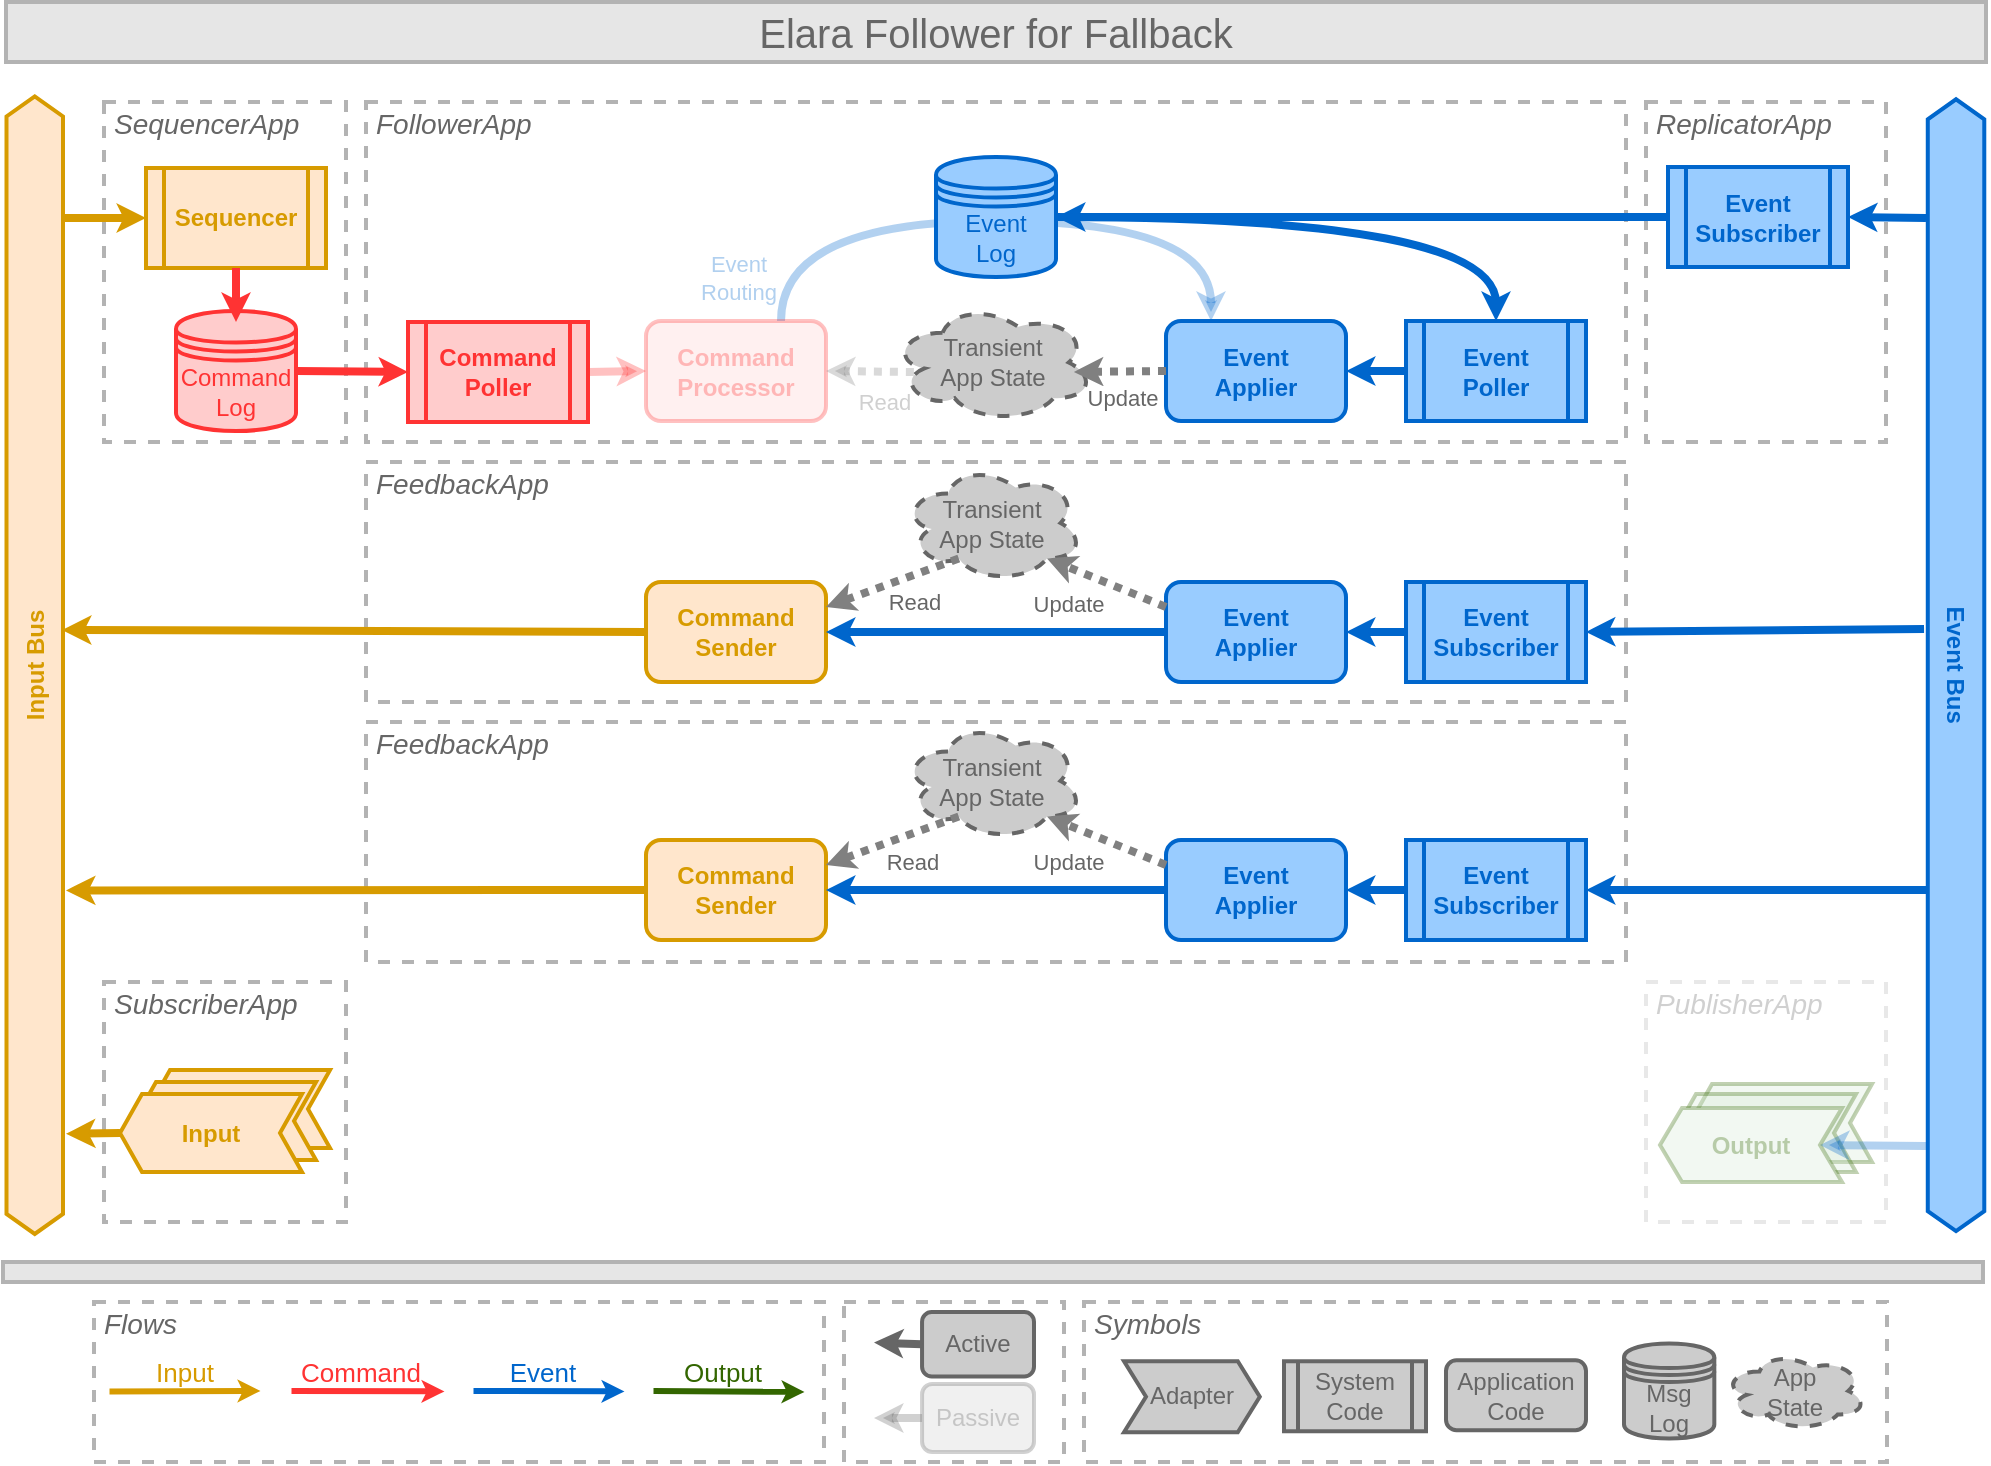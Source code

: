<mxfile version="16.5.1" type="device"><diagram name="Page-1" id="c7558073-3199-34d8-9f00-42111426c3f3"><mxGraphModel dx="1106" dy="852" grid="1" gridSize="10" guides="1" tooltips="1" connect="1" arrows="1" fold="1" page="1" pageScale="1" pageWidth="1030" pageHeight="750" background="#ffffff" math="0" shadow="0"><root><mxCell id="0"/><mxCell id="1" parent="0"/><mxCell id="VehOEgpmn8euIzJuwDBV-7" value="&lt;h1 style=&quot;font-size: 14px&quot;&gt;&lt;br&gt;&lt;/h1&gt;" style="text;html=1;spacing=5;spacingTop=-16;whiteSpace=wrap;overflow=hidden;rounded=0;dashed=1;fontSize=14;fontColor=#666666;align=left;fontStyle=2;strokeWidth=2;strokeColor=#B3B3B3;" parent="1" vertex="1"><mxGeometry x="440" y="660" width="110" height="80" as="geometry"/></mxCell><mxCell id="gCqH751xbMnLO0YqiMB3-19" value="&lt;h1 style=&quot;font-size: 14px&quot;&gt;&lt;span style=&quot;font-weight: 400&quot;&gt;ReplicatorApp&lt;/span&gt;&lt;/h1&gt;" style="text;html=1;spacing=5;spacingTop=-16;whiteSpace=wrap;overflow=hidden;rounded=0;dashed=1;fontSize=14;fontColor=#666666;align=left;fontStyle=2;strokeWidth=2;strokeColor=#B3B3B3;" parent="1" vertex="1"><mxGeometry x="841" y="60" width="120" height="170" as="geometry"/></mxCell><mxCell id="gCqH751xbMnLO0YqiMB3-18" value="&lt;h1 style=&quot;font-size: 14px&quot;&gt;&lt;span style=&quot;font-weight: 400&quot;&gt;FollowerApp&lt;/span&gt;&lt;/h1&gt;" style="text;html=1;spacing=5;spacingTop=-16;whiteSpace=wrap;overflow=hidden;rounded=0;dashed=1;fontSize=14;fontColor=#666666;align=left;fontStyle=2;strokeWidth=2;strokeColor=#B3B3B3;" parent="1" vertex="1"><mxGeometry x="201" y="60" width="630" height="170" as="geometry"/></mxCell><mxCell id="EZ4a7KJxE24AhRjif1Av-12" value="&lt;h1 style=&quot;font-size: 14px&quot;&gt;&lt;span style=&quot;font-weight: 400&quot;&gt;SequencerApp&lt;/span&gt;&lt;/h1&gt;" style="text;html=1;spacing=5;spacingTop=-16;whiteSpace=wrap;overflow=hidden;rounded=0;dashed=1;fontSize=14;fontColor=#666666;align=left;fontStyle=2;strokeWidth=2;strokeColor=#B3B3B3;" parent="1" vertex="1"><mxGeometry x="70" y="60" width="121" height="170" as="geometry"/></mxCell><mxCell id="ohoBijxdSnqp7nsjonpF-2" style="orthogonalLoop=1;jettySize=auto;html=1;entryX=0.25;entryY=0;entryDx=0;entryDy=0;fontColor=#336600;strokeWidth=4;endSize=2;strokeColor=#0066CC;edgeStyle=orthogonalEdgeStyle;curved=1;exitX=0.75;exitY=0;exitDx=0;exitDy=0;textOpacity=30;opacity=30;" parent="1" source="YDmkb0s4ccfHoWJ929gy-104" target="JGRXPScQ_aBgcyf3JHFu-2" edge="1"><mxGeometry relative="1" as="geometry"><mxPoint x="491" y="109.5" as="sourcePoint"/><mxPoint x="731" y="126.5" as="targetPoint"/><Array as="points"><mxPoint x="409" y="119.5"/><mxPoint x="624" y="119.5"/></Array></mxGeometry></mxCell><mxCell id="ohoBijxdSnqp7nsjonpF-5" value="Event&lt;br&gt;Routing" style="edgeLabel;html=1;align=center;verticalAlign=middle;resizable=0;points=[];fontColor=#0066CC;textOpacity=30;" parent="ohoBijxdSnqp7nsjonpF-2" vertex="1" connectable="0"><mxGeometry x="-0.516" y="-19" relative="1" as="geometry"><mxPoint x="-48" y="9" as="offset"/></mxGeometry></mxCell><mxCell id="EZ4a7KJxE24AhRjif1Av-13" value="&lt;h1 style=&quot;font-size: 14px&quot;&gt;&lt;span style=&quot;font-weight: 400&quot;&gt;SubscriberApp&lt;/span&gt;&lt;/h1&gt;" style="text;html=1;spacing=5;spacingTop=-16;whiteSpace=wrap;overflow=hidden;rounded=0;dashed=1;fontSize=14;fontColor=#666666;align=left;fontStyle=2;strokeWidth=2;strokeColor=#B3B3B3;" parent="1" vertex="1"><mxGeometry x="70" y="500" width="121" height="120" as="geometry"/></mxCell><mxCell id="EZ4a7KJxE24AhRjif1Av-10" value="&lt;h1 style=&quot;font-size: 14px&quot;&gt;&lt;span style=&quot;font-weight: normal&quot;&gt;FeedbackApp&lt;/span&gt;&lt;/h1&gt;" style="text;html=1;spacing=5;spacingTop=-16;whiteSpace=wrap;overflow=hidden;rounded=0;dashed=1;fontSize=14;fontColor=#666666;align=left;fontStyle=2;strokeWidth=2;strokeColor=#B3B3B3;" parent="1" vertex="1"><mxGeometry x="201" y="370" width="630" height="120" as="geometry"/></mxCell><mxCell id="EZ4a7KJxE24AhRjif1Av-11" value="&lt;h1 style=&quot;font-size: 14px&quot;&gt;&lt;span style=&quot;font-weight: normal&quot;&gt;FeedbackApp&lt;/span&gt;&lt;/h1&gt;" style="text;html=1;spacing=5;spacingTop=-16;whiteSpace=wrap;overflow=hidden;rounded=0;dashed=1;fontSize=14;fontColor=#666666;align=left;fontStyle=2;strokeWidth=2;strokeColor=#B3B3B3;" parent="1" vertex="1"><mxGeometry x="201" y="240" width="630" height="120" as="geometry"/></mxCell><mxCell id="YDmkb0s4ccfHoWJ929gy-158" value="&lt;h1 style=&quot;font-size: 14px&quot;&gt;&lt;span style=&quot;font-weight: normal&quot;&gt;Flows&lt;/span&gt;&lt;/h1&gt;" style="text;html=1;spacing=5;spacingTop=-16;whiteSpace=wrap;overflow=hidden;rounded=0;dashed=1;fontSize=14;fontColor=#666666;align=left;fontStyle=2;strokeWidth=2;strokeColor=#B3B3B3;" parent="1" vertex="1"><mxGeometry x="65" y="660" width="365" height="80" as="geometry"/></mxCell><mxCell id="YDmkb0s4ccfHoWJ929gy-104" value="Command&lt;br&gt;Processor" style="rounded=1;whiteSpace=wrap;html=1;align=center;strokeWidth=2;fontStyle=1;strokeColor=#FF3333;fillColor=#FFCCCC;fontColor=#FF3333;opacity=30;textOpacity=30;" parent="1" vertex="1"><mxGeometry x="341" y="169.5" width="90" height="50" as="geometry"/></mxCell><mxCell id="YDmkb0s4ccfHoWJ929gy-106" value="&lt;b&gt;Event&lt;br&gt;Subscriber&lt;/b&gt;" style="shape=process;whiteSpace=wrap;html=1;backgroundOutline=1;strokeWidth=2;align=center;fontColor=#0066CC;strokeColor=#0066CC;fillColor=#99CCFF;" parent="1" vertex="1"><mxGeometry x="852.0" y="92.5" width="90" height="50" as="geometry"/></mxCell><mxCell id="YDmkb0s4ccfHoWJ929gy-107" value="&lt;b&gt;Sequencer&lt;/b&gt;" style="shape=process;whiteSpace=wrap;html=1;backgroundOutline=1;strokeColor=#D79B00;strokeWidth=2;fillColor=#FFE6CC;align=center;fontColor=#D79B00;" parent="1" vertex="1"><mxGeometry x="91" y="93" width="90" height="50" as="geometry"/></mxCell><mxCell id="YDmkb0s4ccfHoWJ929gy-113" value="Event&lt;br&gt;Applier" style="rounded=1;whiteSpace=wrap;html=1;align=center;strokeWidth=2;fontStyle=1;strokeColor=#0066CC;fontColor=#0066CC;fillColor=#99CCFF;" parent="1" vertex="1"><mxGeometry x="601" y="300" width="90" height="50" as="geometry"/></mxCell><mxCell id="YDmkb0s4ccfHoWJ929gy-120" value="Transient&lt;br&gt;App State" style="shape=cloud;whiteSpace=wrap;html=1;strokeColor=#666666;strokeWidth=2;align=center;dashed=1;fillColor=#CCCCCC;fontColor=#666666;fontStyle=0" parent="1" vertex="1"><mxGeometry x="469.49" y="241.01" width="90" height="59" as="geometry"/></mxCell><mxCell id="YDmkb0s4ccfHoWJ929gy-134" value="Update" style="rounded=0;orthogonalLoop=1;jettySize=auto;html=1;strokeWidth=4;endSize=2;strokeColor=#808080;fontColor=#666666;entryX=0.8;entryY=0.8;entryDx=0;entryDy=0;entryPerimeter=0;exitX=0;exitY=0.25;exitDx=0;exitDy=0;dashed=1;dashPattern=1 1;" parent="1" source="YDmkb0s4ccfHoWJ929gy-113" target="YDmkb0s4ccfHoWJ929gy-120" edge="1"><mxGeometry x="0.408" y="17" relative="1" as="geometry"><mxPoint x="391" y="309.5" as="sourcePoint"/><mxPoint x="441" y="379.5" as="targetPoint"/><mxPoint as="offset"/></mxGeometry></mxCell><mxCell id="YDmkb0s4ccfHoWJ929gy-176" value="Elara Follower for Fallback" style="text;html=1;align=center;verticalAlign=middle;whiteSpace=wrap;rounded=0;fontSize=20;fontColor=#666666;spacingTop=6;spacingBottom=6;strokeWidth=2;strokeColor=#B3B3B3;fillColor=#E6E6E6;" parent="1" vertex="1"><mxGeometry x="21" y="10" width="990" height="30" as="geometry"/></mxCell><mxCell id="A8JgpORn_rovWGGObvks-4" value="&lt;b&gt;Event&lt;br&gt;Subscriber&lt;/b&gt;" style="shape=process;whiteSpace=wrap;html=1;backgroundOutline=1;strokeWidth=2;align=center;fontColor=#0066CC;strokeColor=#0066CC;fillColor=#99CCFF;" parent="1" vertex="1"><mxGeometry x="721" y="300" width="90" height="50" as="geometry"/></mxCell><mxCell id="A8JgpORn_rovWGGObvks-6" value="&lt;b&gt;Event&lt;br&gt;Subscriber&lt;/b&gt;" style="shape=process;whiteSpace=wrap;html=1;backgroundOutline=1;strokeWidth=2;align=center;fontColor=#0066CC;strokeColor=#0066CC;fillColor=#99CCFF;" parent="1" vertex="1"><mxGeometry x="721" y="429" width="90" height="50" as="geometry"/></mxCell><mxCell id="A8JgpORn_rovWGGObvks-14" style="rounded=0;orthogonalLoop=1;jettySize=auto;html=1;fontColor=#336600;strokeWidth=4;endSize=2;strokeColor=#0066CC;entryX=1;entryY=0.5;entryDx=0;entryDy=0;exitX=0.468;exitY=1.066;exitDx=0;exitDy=0;exitPerimeter=0;" parent="1" source="A8JgpORn_rovWGGObvks-7" target="A8JgpORn_rovWGGObvks-4" edge="1"><mxGeometry relative="1" as="geometry"><mxPoint x="706.009" y="322.97" as="sourcePoint"/><mxPoint x="661" y="339.5" as="targetPoint"/></mxGeometry></mxCell><mxCell id="A8JgpORn_rovWGGObvks-15" style="rounded=0;orthogonalLoop=1;jettySize=auto;html=1;fontColor=#336600;strokeWidth=4;endSize=2;strokeColor=#0066CC;entryX=1;entryY=0.5;entryDx=0;entryDy=0;" parent="1" target="A8JgpORn_rovWGGObvks-6" edge="1"><mxGeometry relative="1" as="geometry"><mxPoint x="981" y="454" as="sourcePoint"/><mxPoint x="641" y="333.5" as="targetPoint"/></mxGeometry></mxCell><mxCell id="A8JgpORn_rovWGGObvks-22" value="Command&lt;br&gt;Sender" style="rounded=1;whiteSpace=wrap;html=1;align=center;strokeWidth=2;fontStyle=1;strokeColor=#D79B00;fillColor=#FFE6CC;fontColor=#D79B00;" parent="1" vertex="1"><mxGeometry x="341" y="300" width="90" height="50" as="geometry"/></mxCell><mxCell id="A8JgpORn_rovWGGObvks-23" value="Read" style="rounded=0;orthogonalLoop=1;jettySize=auto;html=1;strokeWidth=4;endSize=2;strokeColor=#808080;fontColor=#666666;exitX=0.31;exitY=0.8;exitDx=0;exitDy=0;entryX=1;entryY=0.25;entryDx=0;entryDy=0;exitPerimeter=0;dashed=1;dashPattern=1 1;" parent="1" source="YDmkb0s4ccfHoWJ929gy-120" target="A8JgpORn_rovWGGObvks-22" edge="1"><mxGeometry x="-0.177" y="13" relative="1" as="geometry"><mxPoint x="405" y="334" as="sourcePoint"/><mxPoint x="370" y="297.2" as="targetPoint"/><mxPoint as="offset"/></mxGeometry></mxCell><mxCell id="A8JgpORn_rovWGGObvks-24" style="rounded=0;orthogonalLoop=1;jettySize=auto;html=1;exitX=0;exitY=0.5;exitDx=0;exitDy=0;fontColor=#336600;strokeWidth=4;endSize=2;strokeColor=#0066CC;entryX=1;entryY=0.5;entryDx=0;entryDy=0;" parent="1" source="A8JgpORn_rovWGGObvks-4" target="YDmkb0s4ccfHoWJ929gy-113" edge="1"><mxGeometry relative="1" as="geometry"><mxPoint x="483" y="364.059" as="sourcePoint"/><mxPoint x="416.99" y="364.62" as="targetPoint"/></mxGeometry></mxCell><mxCell id="A8JgpORn_rovWGGObvks-26" value="Event&lt;br&gt;Applier" style="rounded=1;whiteSpace=wrap;html=1;align=center;strokeWidth=2;fontStyle=1;strokeColor=#0066CC;fontColor=#0066CC;fillColor=#99CCFF;" parent="1" vertex="1"><mxGeometry x="601" y="429" width="90" height="50" as="geometry"/></mxCell><mxCell id="A8JgpORn_rovWGGObvks-27" value="Transient&lt;br&gt;App State" style="shape=cloud;whiteSpace=wrap;html=1;strokeColor=#666666;strokeWidth=2;align=center;dashed=1;fillColor=#CCCCCC;fontColor=#666666;fontStyle=0" parent="1" vertex="1"><mxGeometry x="469.49" y="370" width="90" height="59" as="geometry"/></mxCell><mxCell id="A8JgpORn_rovWGGObvks-28" value="Update" style="rounded=0;orthogonalLoop=1;jettySize=auto;html=1;strokeWidth=4;endSize=2;strokeColor=#808080;fontColor=#666666;entryX=0.8;entryY=0.8;entryDx=0;entryDy=0;entryPerimeter=0;exitX=0;exitY=0.25;exitDx=0;exitDy=0;dashed=1;dashPattern=1 1;" parent="1" source="A8JgpORn_rovWGGObvks-26" target="A8JgpORn_rovWGGObvks-27" edge="1"><mxGeometry x="0.42" y="17" relative="1" as="geometry"><mxPoint x="391" y="439" as="sourcePoint"/><mxPoint x="441" y="509.5" as="targetPoint"/><mxPoint as="offset"/></mxGeometry></mxCell><mxCell id="A8JgpORn_rovWGGObvks-29" value="Command&lt;br&gt;Sender" style="rounded=1;whiteSpace=wrap;html=1;align=center;strokeWidth=2;fontStyle=1;strokeColor=#D79B00;fillColor=#FFE6CC;fontColor=#D79B00;" parent="1" vertex="1"><mxGeometry x="341" y="429" width="90" height="50" as="geometry"/></mxCell><mxCell id="A8JgpORn_rovWGGObvks-30" value="Read" style="rounded=0;orthogonalLoop=1;jettySize=auto;html=1;strokeWidth=4;endSize=2;strokeColor=#808080;fontColor=#666666;exitX=0.31;exitY=0.8;exitDx=0;exitDy=0;entryX=1;entryY=0.25;entryDx=0;entryDy=0;exitPerimeter=0;dashed=1;dashPattern=1 1;" parent="1" source="A8JgpORn_rovWGGObvks-27" target="A8JgpORn_rovWGGObvks-29" edge="1"><mxGeometry x="-0.159" y="14" relative="1" as="geometry"><mxPoint x="405" y="464" as="sourcePoint"/><mxPoint x="370" y="427.2" as="targetPoint"/><mxPoint as="offset"/></mxGeometry></mxCell><mxCell id="A8JgpORn_rovWGGObvks-31" style="rounded=0;orthogonalLoop=1;jettySize=auto;html=1;exitX=0;exitY=0.5;exitDx=0;exitDy=0;fontColor=#336600;strokeWidth=4;endSize=2;strokeColor=#0066CC;entryX=1;entryY=0.5;entryDx=0;entryDy=0;" parent="1" source="A8JgpORn_rovWGGObvks-6" target="A8JgpORn_rovWGGObvks-26" edge="1"><mxGeometry relative="1" as="geometry"><mxPoint x="541" y="454" as="sourcePoint"/><mxPoint x="416.99" y="494.62" as="targetPoint"/></mxGeometry></mxCell><mxCell id="A8JgpORn_rovWGGObvks-37" style="rounded=0;orthogonalLoop=1;jettySize=auto;html=1;fontColor=#336600;strokeWidth=4;endSize=2;strokeColor=#0066CC;entryX=1;entryY=0.5;entryDx=0;entryDy=0;exitX=0;exitY=0.5;exitDx=0;exitDy=0;textOpacity=30;" parent="1" source="YDmkb0s4ccfHoWJ929gy-113" target="A8JgpORn_rovWGGObvks-22" edge="1"><mxGeometry relative="1" as="geometry"><mxPoint x="391" y="324.5" as="sourcePoint"/><mxPoint x="651" y="334" as="targetPoint"/></mxGeometry></mxCell><mxCell id="YDmkb0s4ccfHoWJ929gy-140" style="rounded=0;orthogonalLoop=1;jettySize=auto;html=1;fontColor=#336600;strokeWidth=3;endSize=2;strokeColor=#FF3333;" parent="1" edge="1"><mxGeometry x="48.75" y="658.75" as="geometry"><mxPoint x="163.75" y="704.464" as="sourcePoint"/><mxPoint x="240.25" y="704.71" as="targetPoint"/></mxGeometry></mxCell><mxCell id="YDmkb0s4ccfHoWJ929gy-141" value="&lt;font color=&quot;#ff3333&quot; style=&quot;font-size: 13px&quot;&gt;Command&lt;/font&gt;" style="edgeLabel;html=1;align=center;verticalAlign=middle;resizable=0;points=[];fontColor=#0066CC;fontStyle=0;fontSize=13;labelBackgroundColor=none;" parent="YDmkb0s4ccfHoWJ929gy-140" vertex="1" connectable="0"><mxGeometry x="0.4" y="3" relative="1" as="geometry"><mxPoint x="-19.5" y="-7" as="offset"/></mxGeometry></mxCell><mxCell id="YDmkb0s4ccfHoWJ929gy-150" style="rounded=0;orthogonalLoop=1;jettySize=auto;html=1;strokeWidth=3;endSize=2;strokeColor=#D79B00;fontColor=#D79B00;" parent="1" edge="1"><mxGeometry x="54.75" y="659" as="geometry"><mxPoint x="72.75" y="704.714" as="sourcePoint"/><mxPoint x="148.25" y="704.46" as="targetPoint"/></mxGeometry></mxCell><mxCell id="YDmkb0s4ccfHoWJ929gy-151" value="&lt;font style=&quot;font-size: 13px&quot; color=&quot;#d79b00&quot;&gt;Input&lt;/font&gt;" style="edgeLabel;html=1;align=center;verticalAlign=middle;resizable=0;points=[];fontColor=#0066CC;fontStyle=0;fontSize=13;labelBackgroundColor=none;" parent="YDmkb0s4ccfHoWJ929gy-150" vertex="1" connectable="0"><mxGeometry x="0.4" y="3" relative="1" as="geometry"><mxPoint x="-16" y="-7" as="offset"/></mxGeometry></mxCell><mxCell id="YDmkb0s4ccfHoWJ929gy-152" style="rounded=0;orthogonalLoop=1;jettySize=auto;html=1;strokeWidth=3;endSize=2;fontColor=#0066CC;strokeColor=#0066CC;" parent="1" edge="1"><mxGeometry x="43" y="658.75" as="geometry"><mxPoint x="254.75" y="704.464" as="sourcePoint"/><mxPoint x="330.25" y="704.71" as="targetPoint"/></mxGeometry></mxCell><mxCell id="YDmkb0s4ccfHoWJ929gy-153" value="&lt;font style=&quot;font-size: 13px&quot;&gt;Event&lt;/font&gt;" style="edgeLabel;html=1;align=center;verticalAlign=middle;resizable=0;points=[];fontColor=#0066CC;fontStyle=0;fontSize=13;labelBackgroundColor=none;" parent="YDmkb0s4ccfHoWJ929gy-152" vertex="1" connectable="0"><mxGeometry x="0.4" y="3" relative="1" as="geometry"><mxPoint x="-19.5" y="-7" as="offset"/></mxGeometry></mxCell><mxCell id="YDmkb0s4ccfHoWJ929gy-154" style="rounded=0;orthogonalLoop=1;jettySize=auto;html=1;fontColor=#336600;strokeWidth=3;endSize=2;strokeColor=#336600;" parent="1" edge="1"><mxGeometry x="35.75" y="658.75" as="geometry"><mxPoint x="344.75" y="704.464" as="sourcePoint"/><mxPoint x="420.25" y="704.96" as="targetPoint"/></mxGeometry></mxCell><mxCell id="YDmkb0s4ccfHoWJ929gy-155" value="&lt;font style=&quot;font-size: 13px&quot;&gt;Output&lt;/font&gt;" style="edgeLabel;html=1;align=center;verticalAlign=middle;resizable=0;points=[];fontStyle=0;fontSize=13;fontColor=#336600;labelBackgroundColor=none;" parent="YDmkb0s4ccfHoWJ929gy-154" vertex="1" connectable="0"><mxGeometry x="0.4" y="3" relative="1" as="geometry"><mxPoint x="-19.5" y="-7" as="offset"/></mxGeometry></mxCell><mxCell id="YDmkb0s4ccfHoWJ929gy-121" style="rounded=0;orthogonalLoop=1;jettySize=auto;html=1;entryX=0;entryY=0.5;entryDx=0;entryDy=0;fontColor=#FF3333;strokeWidth=4;strokeColor=#D79B00;endSize=2;" parent="1" target="YDmkb0s4ccfHoWJ929gy-107" edge="1"><mxGeometry relative="1" as="geometry"><mxPoint x="31" y="118" as="sourcePoint"/></mxGeometry></mxCell><mxCell id="EZ4a7KJxE24AhRjif1Av-8" style="rounded=0;orthogonalLoop=1;jettySize=auto;html=1;fontColor=#336600;strokeWidth=4;endSize=2;strokeColor=#0066CC;entryX=1;entryY=0.5;entryDx=0;entryDy=0;exitX=0;exitY=0.5;exitDx=0;exitDy=0;textOpacity=30;" parent="1" source="A8JgpORn_rovWGGObvks-26" target="A8JgpORn_rovWGGObvks-29" edge="1"><mxGeometry relative="1" as="geometry"><mxPoint x="405" y="334" as="sourcePoint"/><mxPoint x="241" y="334" as="targetPoint"/></mxGeometry></mxCell><mxCell id="EZ4a7KJxE24AhRjif1Av-9" style="rounded=0;orthogonalLoop=1;jettySize=auto;html=1;exitX=1;exitY=0.5;exitDx=0;exitDy=0;fontColor=#336600;strokeWidth=4;endSize=2;strokeColor=#0066CC;entryX=1;entryY=0.5;entryDx=0;entryDy=0;" parent="1" target="YDmkb0s4ccfHoWJ929gy-106" edge="1"><mxGeometry relative="1" as="geometry"><mxPoint x="981" y="118" as="sourcePoint"/><mxPoint x="682" y="274" as="targetPoint"/></mxGeometry></mxCell><mxCell id="EZ4a7KJxE24AhRjif1Av-14" value="&lt;h1 style=&quot;font-size: 14px&quot;&gt;&lt;span style=&quot;font-weight: 400&quot;&gt;PublisherApp&lt;/span&gt;&lt;/h1&gt;" style="text;html=1;spacing=5;spacingTop=-16;whiteSpace=wrap;overflow=hidden;rounded=0;dashed=1;fontSize=14;fontColor=#666666;align=left;fontStyle=2;strokeWidth=2;strokeColor=#B3B3B3;opacity=30;textOpacity=30;" parent="1" vertex="1"><mxGeometry x="841" y="500" width="120" height="120" as="geometry"/></mxCell><mxCell id="A8JgpORn_rovWGGObvks-45" value="Output" style="shape=step;perimeter=stepPerimeter;whiteSpace=wrap;html=1;fixedSize=1;align=center;strokeWidth=2;fontStyle=1;size=11;fillColor=#d5e8d4;strokeColor=#336600;fontColor=#336600;direction=west;opacity=30;textOpacity=30;" parent="1" vertex="1"><mxGeometry x="863" y="551" width="91" height="39" as="geometry"/></mxCell><mxCell id="A8JgpORn_rovWGGObvks-42" value="Output" style="shape=step;perimeter=stepPerimeter;whiteSpace=wrap;html=1;fixedSize=1;align=center;strokeWidth=2;fontStyle=1;size=11;fillColor=#d5e8d4;strokeColor=#336600;fontColor=#336600;direction=west;opacity=30;textOpacity=30;" parent="1" vertex="1"><mxGeometry x="855" y="556" width="91" height="39" as="geometry"/></mxCell><mxCell id="A8JgpORn_rovWGGObvks-43" value="" style="shape=step;perimeter=stepPerimeter;whiteSpace=wrap;html=1;fixedSize=1;align=center;strokeWidth=2;fontStyle=1;size=11;fillColor=#FFFFFF;strokeColor=none;fontColor=#336600;direction=west;textOpacity=30;gradientDirection=radial;" parent="1" vertex="1"><mxGeometry x="848" y="563" width="91" height="37" as="geometry"/></mxCell><mxCell id="EZ4a7KJxE24AhRjif1Av-17" style="rounded=0;orthogonalLoop=1;jettySize=auto;html=1;fontColor=#336600;strokeWidth=4;endSize=2;strokeColor=#0066CC;entryX=0;entryY=0.5;entryDx=0;entryDy=0;opacity=30;textOpacity=30;" parent="1" target="A8JgpORn_rovWGGObvks-43" edge="1"><mxGeometry relative="1" as="geometry"><mxPoint x="981" y="582" as="sourcePoint"/><mxPoint x="782" y="404" as="targetPoint"/></mxGeometry></mxCell><mxCell id="YDmkb0s4ccfHoWJ929gy-169" value="&lt;h1 style=&quot;font-size: 14px&quot;&gt;&lt;span style=&quot;font-weight: normal&quot;&gt;Symbols&lt;/span&gt;&lt;/h1&gt;" style="text;html=1;spacing=5;spacingTop=-16;whiteSpace=wrap;overflow=hidden;rounded=0;dashed=1;fontSize=14;fontColor=#666666;align=left;fontStyle=2;strokeWidth=2;strokeColor=#B3B3B3;" parent="1" vertex="1"><mxGeometry x="560" y="660" width="401.5" height="80" as="geometry"/></mxCell><mxCell id="YDmkb0s4ccfHoWJ929gy-170" value="Adapter" style="shape=step;perimeter=stepPerimeter;whiteSpace=wrap;html=1;fixedSize=1;align=center;strokeWidth=2;fontStyle=0;size=11;fontColor=#666666;strokeColor=#666666;fillColor=#CCCCCC;" parent="1" vertex="1"><mxGeometry x="580" y="689.63" width="67.89" height="35.5" as="geometry"/></mxCell><mxCell id="YDmkb0s4ccfHoWJ929gy-171" value="&lt;span&gt;System&lt;br&gt;&lt;/span&gt;Code" style="shape=process;whiteSpace=wrap;html=1;backgroundOutline=1;strokeWidth=2;align=center;fontStyle=0;strokeColor=#666666;fillColor=#CCCCCC;fontColor=#666666;" parent="1" vertex="1"><mxGeometry x="660" y="689.63" width="71" height="35" as="geometry"/></mxCell><mxCell id="YDmkb0s4ccfHoWJ929gy-172" value="&lt;span style=&quot;font-weight: normal&quot;&gt;Application&lt;br&gt;Code&lt;/span&gt;" style="rounded=1;whiteSpace=wrap;html=1;align=center;strokeWidth=2;fontStyle=1;fontColor=#666666;strokeColor=#666666;fillColor=#CCCCCC;" parent="1" vertex="1"><mxGeometry x="741" y="689.13" width="70" height="35" as="geometry"/></mxCell><mxCell id="YDmkb0s4ccfHoWJ929gy-173" value="Msg Log" style="shape=datastore;whiteSpace=wrap;html=1;strokeWidth=2;align=center;strokeColor=#666666;fillColor=#CCCCCC;fontColor=#666666;fontSize=12;" parent="1" vertex="1"><mxGeometry x="830" y="680.76" width="45.16" height="47.5" as="geometry"/></mxCell><mxCell id="EZ4a7KJxE24AhRjif1Av-18" value="App&lt;br&gt;State" style="shape=cloud;whiteSpace=wrap;html=1;strokeColor=#666666;strokeWidth=2;align=center;dashed=1;fillColor=#CCCCCC;fontColor=#666666;fontStyle=0" parent="1" vertex="1"><mxGeometry x="880" y="684.88" width="71" height="39.25" as="geometry"/></mxCell><mxCell id="EZ4a7KJxE24AhRjif1Av-2" value="Input" style="shape=step;perimeter=stepPerimeter;whiteSpace=wrap;html=1;fixedSize=1;align=center;fillColor=#ffe6cc;strokeColor=#d79b00;strokeWidth=2;fontColor=#FF9933;fontStyle=1;size=11;direction=west;" parent="1" vertex="1"><mxGeometry x="92" y="544" width="91" height="39" as="geometry"/></mxCell><mxCell id="EZ4a7KJxE24AhRjif1Av-3" value="Input" style="shape=step;perimeter=stepPerimeter;whiteSpace=wrap;html=1;fixedSize=1;align=center;fillColor=#ffe6cc;strokeColor=#d79b00;strokeWidth=2;fontStyle=1;size=11;fontColor=#D79B00;direction=west;" parent="1" vertex="1"><mxGeometry x="85" y="550" width="91" height="39" as="geometry"/></mxCell><mxCell id="EZ4a7KJxE24AhRjif1Av-4" value="Input" style="shape=step;perimeter=stepPerimeter;whiteSpace=wrap;html=1;fixedSize=1;align=center;fillColor=#ffe6cc;strokeColor=#d79b00;strokeWidth=2;fontStyle=1;size=11;fontColor=#D79B00;direction=west;" parent="1" vertex="1"><mxGeometry x="78" y="556" width="91" height="39" as="geometry"/></mxCell><mxCell id="A8JgpORn_rovWGGObvks-7" value="Event Bus" style="shape=hexagon;perimeter=stepPerimeter;whiteSpace=wrap;html=1;fixedSize=1;align=center;fillColor=#99CCFF;strokeColor=#0066CC;strokeWidth=2;fontStyle=1;size=10;fontColor=#0066CC;rotation=90;" parent="1" vertex="1"><mxGeometry x="713.05" y="327.47" width="565.93" height="28.25" as="geometry"/></mxCell><mxCell id="JGRXPScQ_aBgcyf3JHFu-1" value="Transient&lt;br&gt;App State" style="shape=cloud;whiteSpace=wrap;html=1;strokeColor=#666666;strokeWidth=2;align=center;dashed=1;fillColor=#CCCCCC;fontColor=#666666;fontStyle=0" parent="1" vertex="1"><mxGeometry x="464.03" y="160.5" width="100.91" height="59.5" as="geometry"/></mxCell><mxCell id="JGRXPScQ_aBgcyf3JHFu-2" value="Event&lt;br&gt;Applier" style="rounded=1;whiteSpace=wrap;html=1;align=center;strokeWidth=2;fontStyle=1;strokeColor=#0066CC;fontColor=#0066CC;fillColor=#99CCFF;" parent="1" vertex="1"><mxGeometry x="601" y="169.5" width="90" height="50" as="geometry"/></mxCell><mxCell id="hIHQPPK3M6n9uBhs2M8U-1" value="&lt;b&gt;Command&lt;br&gt;Poller&lt;/b&gt;" style="shape=process;whiteSpace=wrap;html=1;backgroundOutline=1;strokeColor=#FF3333;strokeWidth=2;fillColor=#FFCCCC;fontColor=#FF3333;align=center;" parent="1" vertex="1"><mxGeometry x="222" y="170" width="90" height="50" as="geometry"/></mxCell><mxCell id="JGRXPScQ_aBgcyf3JHFu-3" value="Command&lt;br&gt;Log" style="shape=datastore;whiteSpace=wrap;html=1;strokeColor=#FF3333;strokeWidth=2;fillColor=#FFCCCC;align=center;fontColor=#FF3333;" parent="1" vertex="1"><mxGeometry x="106" y="164.5" width="60" height="60" as="geometry"/></mxCell><mxCell id="YDmkb0s4ccfHoWJ929gy-110" value="Event&lt;br&gt;Log" style="shape=datastore;whiteSpace=wrap;html=1;strokeColor=#0066CC;strokeWidth=2;fillColor=#99CCFF;align=center;fontColor=#0066CC;" parent="1" vertex="1"><mxGeometry x="486.0" y="87.5" width="60" height="60" as="geometry"/></mxCell><mxCell id="gCqH751xbMnLO0YqiMB3-7" value="Read" style="rounded=0;orthogonalLoop=1;jettySize=auto;html=1;strokeWidth=4;endSize=2;strokeColor=#808080;fontColor=#666666;entryX=1;entryY=0.5;entryDx=0;entryDy=0;opacity=30;textOpacity=30;dashed=1;dashPattern=1 1;" parent="1" target="YDmkb0s4ccfHoWJ929gy-104" edge="1"><mxGeometry x="-0.328" y="15" relative="1" as="geometry"><mxPoint x="474.94" y="195" as="sourcePoint"/><mxPoint x="304.94" y="322.5" as="targetPoint"/><mxPoint as="offset"/></mxGeometry></mxCell><mxCell id="gCqH751xbMnLO0YqiMB3-8" value="Update" style="rounded=0;orthogonalLoop=1;jettySize=auto;html=1;strokeWidth=4;endSize=2;strokeColor=#808080;fontColor=#666666;exitX=0;exitY=0.5;exitDx=0;exitDy=0;dashed=1;dashPattern=1 1;" parent="1" source="JGRXPScQ_aBgcyf3JHFu-2" edge="1"><mxGeometry x="-0.025" y="13" relative="1" as="geometry"><mxPoint x="524.94" y="322.5" as="sourcePoint"/><mxPoint x="554.94" y="195" as="targetPoint"/><mxPoint as="offset"/></mxGeometry></mxCell><mxCell id="gCqH751xbMnLO0YqiMB3-9" style="rounded=0;orthogonalLoop=1;jettySize=auto;html=1;entryX=0;entryY=0.5;entryDx=0;entryDy=0;fontColor=#FF3333;strokeWidth=4;strokeColor=#FF3333;endSize=2;exitX=1;exitY=0.5;exitDx=0;exitDy=0;opacity=30;" parent="1" source="hIHQPPK3M6n9uBhs2M8U-1" target="YDmkb0s4ccfHoWJ929gy-104" edge="1"><mxGeometry relative="1" as="geometry"><mxPoint x="110" y="125.5" as="sourcePoint"/><mxPoint x="162" y="125" as="targetPoint"/></mxGeometry></mxCell><mxCell id="gCqH751xbMnLO0YqiMB3-10" style="rounded=0;orthogonalLoop=1;jettySize=auto;html=1;fontColor=#FF3333;strokeWidth=4;strokeColor=#FF3333;endSize=2;exitX=0.5;exitY=1;exitDx=0;exitDy=0;" parent="1" source="YDmkb0s4ccfHoWJ929gy-107" edge="1"><mxGeometry relative="1" as="geometry"><mxPoint x="181" y="117" as="sourcePoint"/><mxPoint x="136" y="170" as="targetPoint"/></mxGeometry></mxCell><mxCell id="gCqH751xbMnLO0YqiMB3-11" style="rounded=0;orthogonalLoop=1;jettySize=auto;html=1;entryX=0;entryY=0.5;entryDx=0;entryDy=0;fontColor=#FF3333;strokeWidth=4;strokeColor=#FF3333;endSize=2;exitX=1;exitY=0.5;exitDx=0;exitDy=0;" parent="1" source="JGRXPScQ_aBgcyf3JHFu-3" target="hIHQPPK3M6n9uBhs2M8U-1" edge="1"><mxGeometry relative="1" as="geometry"><mxPoint x="81" y="138" as="sourcePoint"/><mxPoint x="131" y="138" as="targetPoint"/></mxGeometry></mxCell><mxCell id="gCqH751xbMnLO0YqiMB3-27" style="orthogonalLoop=1;jettySize=auto;html=1;entryX=1;entryY=0.5;entryDx=0;entryDy=0;fontColor=#336600;strokeWidth=4;endSize=2;strokeColor=#0066CC;edgeStyle=orthogonalEdgeStyle;curved=1;exitX=0;exitY=0.5;exitDx=0;exitDy=0;" parent="1" source="YDmkb0s4ccfHoWJ929gy-106" target="YDmkb0s4ccfHoWJ929gy-110" edge="1"><mxGeometry relative="1" as="geometry"><mxPoint x="633.5" y="179.5" as="sourcePoint"/><mxPoint x="551" y="118" as="targetPoint"/></mxGeometry></mxCell><mxCell id="gCqH751xbMnLO0YqiMB3-32" value="&lt;b&gt;Event&lt;br&gt;Poller&lt;/b&gt;" style="shape=process;whiteSpace=wrap;html=1;backgroundOutline=1;strokeWidth=2;align=center;fontColor=#0066CC;strokeColor=#0066CC;fillColor=#99CCFF;" parent="1" vertex="1"><mxGeometry x="721.0" y="169.5" width="90" height="50" as="geometry"/></mxCell><mxCell id="gCqH751xbMnLO0YqiMB3-33" style="rounded=0;orthogonalLoop=1;jettySize=auto;html=1;exitX=0;exitY=0.5;exitDx=0;exitDy=0;fontColor=#336600;strokeWidth=4;endSize=2;strokeColor=#0066CC;entryX=1;entryY=0.5;entryDx=0;entryDy=0;" parent="1" source="gCqH751xbMnLO0YqiMB3-32" target="JGRXPScQ_aBgcyf3JHFu-2" edge="1"><mxGeometry relative="1" as="geometry"><mxPoint x="947.84" y="128" as="sourcePoint"/><mxPoint x="972.581" y="127.845" as="targetPoint"/></mxGeometry></mxCell><mxCell id="gCqH751xbMnLO0YqiMB3-34" style="orthogonalLoop=1;jettySize=auto;html=1;entryX=0.5;entryY=0;entryDx=0;entryDy=0;fontColor=#336600;strokeWidth=4;endSize=2;strokeColor=#0066CC;edgeStyle=orthogonalEdgeStyle;curved=1;exitX=1;exitY=0.5;exitDx=0;exitDy=0;" parent="1" source="YDmkb0s4ccfHoWJ929gy-110" target="gCqH751xbMnLO0YqiMB3-32" edge="1"><mxGeometry relative="1" as="geometry"><mxPoint x="418.5" y="179.5" as="sourcePoint"/><mxPoint x="633.5" y="179.5" as="targetPoint"/></mxGeometry></mxCell><mxCell id="gCqH751xbMnLO0YqiMB3-38" value="Input Bus" style="shape=hexagon;perimeter=stepPerimeter;whiteSpace=wrap;html=1;fixedSize=1;align=center;fillColor=#FFE6CC;strokeColor=#D79B00;strokeWidth=2;fontStyle=1;size=10;fontColor=#D79B00;rotation=-90;" parent="1" vertex="1"><mxGeometry x="-249" y="327.47" width="568.75" height="28.25" as="geometry"/></mxCell><mxCell id="gCqH751xbMnLO0YqiMB3-40" style="rounded=0;orthogonalLoop=1;jettySize=auto;html=1;fontColor=#FF3333;strokeWidth=4;strokeColor=#D79B00;endSize=2;exitX=1;exitY=0.5;exitDx=0;exitDy=0;entryX=0.088;entryY=1.053;entryDx=0;entryDy=0;entryPerimeter=0;" parent="1" source="EZ4a7KJxE24AhRjif1Av-4" target="gCqH751xbMnLO0YqiMB3-38" edge="1"><mxGeometry relative="1" as="geometry"><mxPoint x="41" y="128" as="sourcePoint"/><mxPoint x="-9" y="600" as="targetPoint"/></mxGeometry></mxCell><mxCell id="gCqH751xbMnLO0YqiMB3-41" style="rounded=0;orthogonalLoop=1;jettySize=auto;html=1;fontColor=#FF3333;strokeWidth=4;strokeColor=#D79B00;endSize=2;exitX=0;exitY=0.5;exitDx=0;exitDy=0;entryX=0.302;entryY=1.053;entryDx=0;entryDy=0;entryPerimeter=0;" parent="1" source="A8JgpORn_rovWGGObvks-29" target="gCqH751xbMnLO0YqiMB3-38" edge="1"><mxGeometry relative="1" as="geometry"><mxPoint x="93.5" y="585.5" as="sourcePoint"/><mxPoint x="60.997" y="585.92" as="targetPoint"/></mxGeometry></mxCell><mxCell id="gCqH751xbMnLO0YqiMB3-42" style="rounded=0;orthogonalLoop=1;jettySize=auto;html=1;fontColor=#FF3333;strokeWidth=4;strokeColor=#D79B00;endSize=2;exitX=0;exitY=0.5;exitDx=0;exitDy=0;entryX=0.531;entryY=0.982;entryDx=0;entryDy=0;entryPerimeter=0;" parent="1" source="A8JgpORn_rovWGGObvks-22" target="gCqH751xbMnLO0YqiMB3-38" edge="1"><mxGeometry relative="1" as="geometry"><mxPoint x="351" y="464" as="sourcePoint"/><mxPoint x="60.997" y="464.207" as="targetPoint"/></mxGeometry></mxCell><mxCell id="gCqH751xbMnLO0YqiMB3-46" value="" style="text;html=1;align=center;verticalAlign=middle;whiteSpace=wrap;rounded=0;fontSize=20;fontColor=#666666;spacingTop=6;spacingBottom=6;strokeWidth=2;strokeColor=#B3B3B3;fillColor=#E6E6E6;" parent="1" vertex="1"><mxGeometry x="19.49" y="640" width="990" height="10" as="geometry"/></mxCell><mxCell id="VehOEgpmn8euIzJuwDBV-1" value="Output" style="shape=step;perimeter=stepPerimeter;whiteSpace=wrap;html=1;fixedSize=1;align=center;strokeWidth=2;fontStyle=1;size=11;fillColor=#d5e8d4;strokeColor=#336600;fontColor=#336600;direction=west;textOpacity=30;gradientDirection=radial;opacity=30;" parent="1" vertex="1"><mxGeometry x="848" y="563" width="91" height="37" as="geometry"/></mxCell><mxCell id="VehOEgpmn8euIzJuwDBV-3" value="&lt;span style=&quot;font-weight: 400&quot;&gt;Active&lt;/span&gt;" style="rounded=1;whiteSpace=wrap;html=1;align=center;strokeWidth=2;fontStyle=1;fontColor=#666666;strokeColor=#666666;fillColor=#CCCCCC;" parent="1" vertex="1"><mxGeometry x="479.03" y="665" width="55.97" height="32.25" as="geometry"/></mxCell><mxCell id="VehOEgpmn8euIzJuwDBV-4" value="" style="rounded=0;orthogonalLoop=1;jettySize=auto;html=1;strokeWidth=4;endSize=2;strokeColor=#666666;fontColor=#666666;exitX=0;exitY=0.5;exitDx=0;exitDy=0;" parent="1" source="VehOEgpmn8euIzJuwDBV-3" edge="1"><mxGeometry x="0.42" y="17" relative="1" as="geometry"><mxPoint x="575" y="680.25" as="sourcePoint"/><mxPoint x="455" y="680.25" as="targetPoint"/><mxPoint as="offset"/></mxGeometry></mxCell><mxCell id="VehOEgpmn8euIzJuwDBV-5" value="&lt;span style=&quot;font-weight: 400&quot;&gt;Passive&lt;/span&gt;" style="rounded=1;whiteSpace=wrap;html=1;align=center;strokeWidth=2;fontStyle=1;fontColor=#666666;strokeColor=#666666;fillColor=#CCCCCC;textOpacity=30;opacity=30;" parent="1" vertex="1"><mxGeometry x="479.03" y="701" width="55.97" height="34" as="geometry"/></mxCell><mxCell id="VehOEgpmn8euIzJuwDBV-6" value="" style="rounded=0;orthogonalLoop=1;jettySize=auto;html=1;strokeWidth=4;endSize=2;strokeColor=#666666;fontColor=#666666;exitX=0;exitY=0.5;exitDx=0;exitDy=0;textOpacity=30;opacity=30;" parent="1" source="VehOEgpmn8euIzJuwDBV-5" edge="1"><mxGeometry x="0.42" y="17" relative="1" as="geometry"><mxPoint x="575" y="718" as="sourcePoint"/><mxPoint x="455" y="718" as="targetPoint"/><mxPoint as="offset"/></mxGeometry></mxCell></root></mxGraphModel></diagram></mxfile>